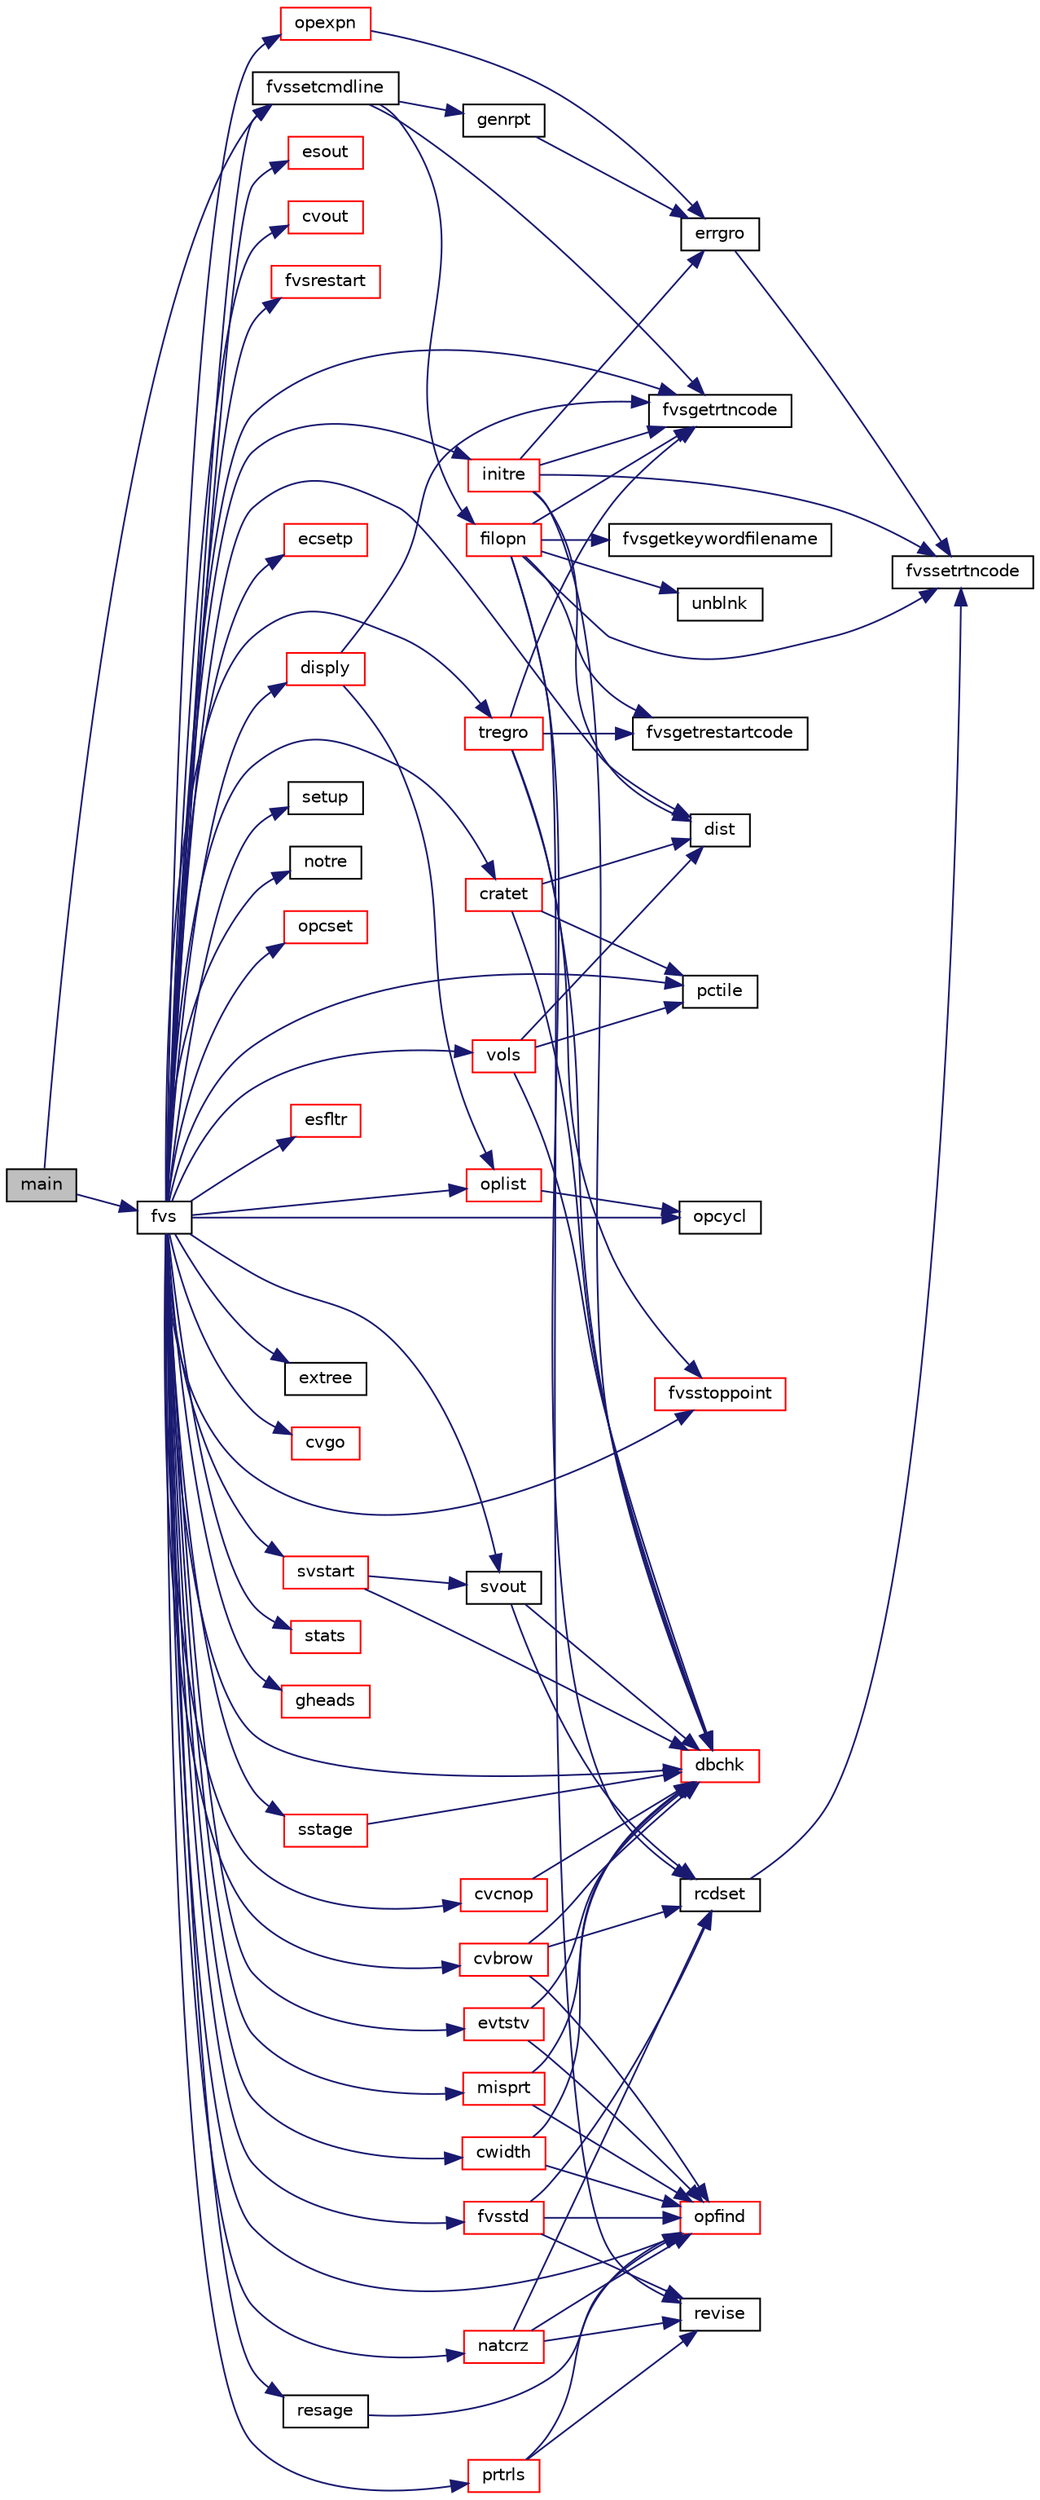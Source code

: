 digraph "main"
{
  edge [fontname="Helvetica",fontsize="10",labelfontname="Helvetica",labelfontsize="10"];
  node [fontname="Helvetica",fontsize="10",shape=record];
  rankdir="LR";
  Node1 [label="main",height=0.2,width=0.4,color="black", fillcolor="grey75", style="filled", fontcolor="black"];
  Node1 -> Node2 [color="midnightblue",fontsize="10",style="solid",fontname="Helvetica"];
  Node2 [label="fvssetcmdline",height=0.2,width=0.4,color="black", fillcolor="white", style="filled",URL="$cmdline_8f.html#a93fa3816263174551e4429ac1e4a57dc"];
  Node2 -> Node3 [color="midnightblue",fontsize="10",style="solid",fontname="Helvetica"];
  Node3 [label="genrpt",height=0.2,width=0.4,color="black", fillcolor="white", style="filled",URL="$genrpt_8f.html#a069559599df421694b80811b7211fd3e"];
  Node3 -> Node4 [color="midnightblue",fontsize="10",style="solid",fontname="Helvetica"];
  Node4 [label="errgro",height=0.2,width=0.4,color="black", fillcolor="white", style="filled",URL="$errgro_8f.html#a638bc8982f252f2894cb512c31d9890a"];
  Node4 -> Node5 [color="midnightblue",fontsize="10",style="solid",fontname="Helvetica"];
  Node5 [label="fvssetrtncode",height=0.2,width=0.4,color="black", fillcolor="white", style="filled",URL="$cmdline_8f.html#a079170808ee3336a99645e9e57dfe5a9"];
  Node2 -> Node6 [color="midnightblue",fontsize="10",style="solid",fontname="Helvetica"];
  Node6 [label="filopn",height=0.2,width=0.4,color="red", fillcolor="white", style="filled",URL="$filopn_8f.html#a7e662e1fa21dd05b8dbb9e7e93333dd3"];
  Node6 -> Node7 [color="midnightblue",fontsize="10",style="solid",fontname="Helvetica"];
  Node7 [label="fvsgetkeywordfilename",height=0.2,width=0.4,color="black", fillcolor="white", style="filled",URL="$cmdline_8f.html#a0e76754ef3361889b089410a750a9e0b"];
  Node6 -> Node8 [color="midnightblue",fontsize="10",style="solid",fontname="Helvetica"];
  Node8 [label="fvsgetrestartcode",height=0.2,width=0.4,color="black", fillcolor="white", style="filled",URL="$cmdline_8f.html#ad360cac679e2e38de9f2a9e42ec7cbf0"];
  Node6 -> Node5 [color="midnightblue",fontsize="10",style="solid",fontname="Helvetica"];
  Node6 -> Node9 [color="midnightblue",fontsize="10",style="solid",fontname="Helvetica"];
  Node9 [label="revise",height=0.2,width=0.4,color="black", fillcolor="white", style="filled",URL="$revise_8f.html#a760f6639eabbb44bc7694760f0598231"];
  Node6 -> Node10 [color="midnightblue",fontsize="10",style="solid",fontname="Helvetica"];
  Node10 [label="unblnk",height=0.2,width=0.4,color="black", fillcolor="white", style="filled",URL="$unblnk_8f.html#ada4793b5e4c31c39009e5ef38998e13f"];
  Node6 -> Node11 [color="midnightblue",fontsize="10",style="solid",fontname="Helvetica"];
  Node11 [label="rcdset",height=0.2,width=0.4,color="black", fillcolor="white", style="filled",URL="$rcdset_8f.html#a1dba8a40ee085d920a3ebb27fcd34a59"];
  Node11 -> Node5 [color="midnightblue",fontsize="10",style="solid",fontname="Helvetica"];
  Node6 -> Node12 [color="midnightblue",fontsize="10",style="solid",fontname="Helvetica"];
  Node12 [label="fvsgetrtncode",height=0.2,width=0.4,color="black", fillcolor="white", style="filled",URL="$cmdline_8f.html#a0772cb6ab1daa15981fb8fcb46971c27"];
  Node2 -> Node12 [color="midnightblue",fontsize="10",style="solid",fontname="Helvetica"];
  Node1 -> Node13 [color="midnightblue",fontsize="10",style="solid",fontname="Helvetica"];
  Node13 [label="fvs",height=0.2,width=0.4,color="black", fillcolor="white", style="filled",URL="$fvs_8f.html#a79a59c51df93e90f6ceede2435725715"];
  Node13 -> Node12 [color="midnightblue",fontsize="10",style="solid",fontname="Helvetica"];
  Node13 -> Node2 [color="midnightblue",fontsize="10",style="solid",fontname="Helvetica"];
  Node13 -> Node14 [color="midnightblue",fontsize="10",style="solid",fontname="Helvetica"];
  Node14 [label="fvsrestart",height=0.2,width=0.4,color="red", fillcolor="white", style="filled",URL="$cmdline_8f.html#af40f454bb5864c3c4d4b9cf0a62ca33b"];
  Node13 -> Node15 [color="midnightblue",fontsize="10",style="solid",fontname="Helvetica"];
  Node15 [label="initre",height=0.2,width=0.4,color="red", fillcolor="white", style="filled",URL="$initre_8f.html#aa206ccc98f975010166e63c62da81456"];
  Node15 -> Node12 [color="midnightblue",fontsize="10",style="solid",fontname="Helvetica"];
  Node15 -> Node5 [color="midnightblue",fontsize="10",style="solid",fontname="Helvetica"];
  Node15 -> Node4 [color="midnightblue",fontsize="10",style="solid",fontname="Helvetica"];
  Node15 -> Node16 [color="midnightblue",fontsize="10",style="solid",fontname="Helvetica"];
  Node16 [label="dbchk",height=0.2,width=0.4,color="red", fillcolor="white", style="filled",URL="$dbchk_8f.html#a50e82b8d87ebaeb63d8e1abab05bc20b"];
  Node15 -> Node17 [color="midnightblue",fontsize="10",style="solid",fontname="Helvetica"];
  Node17 [label="dist",height=0.2,width=0.4,color="black", fillcolor="white", style="filled",URL="$dist_8f.html#afe8418c76796bf6d8e4a91ec63dd0b85"];
  Node13 -> Node16 [color="midnightblue",fontsize="10",style="solid",fontname="Helvetica"];
  Node13 -> Node18 [color="midnightblue",fontsize="10",style="solid",fontname="Helvetica"];
  Node18 [label="ecsetp",height=0.2,width=0.4,color="red", fillcolor="white", style="filled",URL="$ecsetp_8f.html#aeabf9b84d04e7b9380df9531d6f8b55c"];
  Node13 -> Node19 [color="midnightblue",fontsize="10",style="solid",fontname="Helvetica"];
  Node19 [label="opexpn",height=0.2,width=0.4,color="red", fillcolor="white", style="filled",URL="$opexpn_8f.html#a8b3c016c0a92a5258f80a0ddba54b5e7"];
  Node19 -> Node4 [color="midnightblue",fontsize="10",style="solid",fontname="Helvetica"];
  Node13 -> Node20 [color="midnightblue",fontsize="10",style="solid",fontname="Helvetica"];
  Node20 [label="opcycl",height=0.2,width=0.4,color="black", fillcolor="white", style="filled",URL="$opcycl_8f.html#a16a500b612882c83d9570f3dd7bd8eae"];
  Node13 -> Node21 [color="midnightblue",fontsize="10",style="solid",fontname="Helvetica"];
  Node21 [label="oplist",height=0.2,width=0.4,color="red", fillcolor="white", style="filled",URL="$oplist_8f.html#af03167443672e110124f8cbdc1e2bdd9"];
  Node21 -> Node20 [color="midnightblue",fontsize="10",style="solid",fontname="Helvetica"];
  Node13 -> Node22 [color="midnightblue",fontsize="10",style="solid",fontname="Helvetica"];
  Node22 [label="setup",height=0.2,width=0.4,color="black", fillcolor="white", style="filled",URL="$setup_8f.html#a776bd71acb1bba84c11a03c6e27bd8a9"];
  Node13 -> Node23 [color="midnightblue",fontsize="10",style="solid",fontname="Helvetica"];
  Node23 [label="notre",height=0.2,width=0.4,color="black", fillcolor="white", style="filled",URL="$notre_8f.html#ab75e1dbc7775eb2a62a969260dc96334"];
  Node13 -> Node24 [color="midnightblue",fontsize="10",style="solid",fontname="Helvetica"];
  Node24 [label="opcset",height=0.2,width=0.4,color="red", fillcolor="white", style="filled",URL="$opcset_8f.html#adf8866710db6dbf26e1a8cd03d5399b8"];
  Node13 -> Node25 [color="midnightblue",fontsize="10",style="solid",fontname="Helvetica"];
  Node25 [label="cratet",height=0.2,width=0.4,color="red", fillcolor="white", style="filled",URL="$cratet_8f90.html#ac1eede0daec03075b38e501bbd55098c"];
  Node25 -> Node16 [color="midnightblue",fontsize="10",style="solid",fontname="Helvetica"];
  Node25 -> Node26 [color="midnightblue",fontsize="10",style="solid",fontname="Helvetica"];
  Node26 [label="pctile",height=0.2,width=0.4,color="black", fillcolor="white", style="filled",URL="$pctile_8f.html#a12d7263064b7cef81de7e72852800b83"];
  Node25 -> Node17 [color="midnightblue",fontsize="10",style="solid",fontname="Helvetica"];
  Node13 -> Node27 [color="midnightblue",fontsize="10",style="solid",fontname="Helvetica"];
  Node27 [label="esfltr",height=0.2,width=0.4,color="red", fillcolor="white", style="filled",URL="$esfltr_8f.html#a2129d814780e93e97e1e633651895c9f"];
  Node13 -> Node28 [color="midnightblue",fontsize="10",style="solid",fontname="Helvetica"];
  Node28 [label="cwidth",height=0.2,width=0.4,color="red", fillcolor="white", style="filled",URL="$cwidth_8f.html#a1a32f65f2daba2cdeb93d7f223f2f175"];
  Node28 -> Node16 [color="midnightblue",fontsize="10",style="solid",fontname="Helvetica"];
  Node28 -> Node29 [color="midnightblue",fontsize="10",style="solid",fontname="Helvetica"];
  Node29 [label="opfind",height=0.2,width=0.4,color="red", fillcolor="white", style="filled",URL="$opfind_8f.html#a324ef558c0f597354b656e718563559e"];
  Node13 -> Node30 [color="midnightblue",fontsize="10",style="solid",fontname="Helvetica"];
  Node30 [label="vols",height=0.2,width=0.4,color="red", fillcolor="white", style="filled",URL="$vols_8f.html#a9cbf8888d0763b1c8cd5a131581beb99"];
  Node30 -> Node16 [color="midnightblue",fontsize="10",style="solid",fontname="Helvetica"];
  Node30 -> Node26 [color="midnightblue",fontsize="10",style="solid",fontname="Helvetica"];
  Node30 -> Node17 [color="midnightblue",fontsize="10",style="solid",fontname="Helvetica"];
  Node13 -> Node26 [color="midnightblue",fontsize="10",style="solid",fontname="Helvetica"];
  Node13 -> Node17 [color="midnightblue",fontsize="10",style="solid",fontname="Helvetica"];
  Node13 -> Node31 [color="midnightblue",fontsize="10",style="solid",fontname="Helvetica"];
  Node31 [label="extree",height=0.2,width=0.4,color="black", fillcolor="white", style="filled",URL="$extree_8f.html#a859bfec4260dfe838ec9843097a5d450"];
  Node13 -> Node32 [color="midnightblue",fontsize="10",style="solid",fontname="Helvetica"];
  Node32 [label="cvgo",height=0.2,width=0.4,color="red", fillcolor="white", style="filled",URL="$cvgo_8f.html#a198e8fab901513459ce05248f4ef563c"];
  Node13 -> Node33 [color="midnightblue",fontsize="10",style="solid",fontname="Helvetica"];
  Node33 [label="cvbrow",height=0.2,width=0.4,color="red", fillcolor="white", style="filled",URL="$cvbrow_8f.html#adb060990a196bce1afb48f49ad57a3aa"];
  Node33 -> Node16 [color="midnightblue",fontsize="10",style="solid",fontname="Helvetica"];
  Node33 -> Node29 [color="midnightblue",fontsize="10",style="solid",fontname="Helvetica"];
  Node33 -> Node11 [color="midnightblue",fontsize="10",style="solid",fontname="Helvetica"];
  Node13 -> Node34 [color="midnightblue",fontsize="10",style="solid",fontname="Helvetica"];
  Node34 [label="cvcnop",height=0.2,width=0.4,color="red", fillcolor="white", style="filled",URL="$cvcnop_8f.html#aa3f632e38217c5dbccdaa17d591ce32c"];
  Node34 -> Node16 [color="midnightblue",fontsize="10",style="solid",fontname="Helvetica"];
  Node13 -> Node35 [color="midnightblue",fontsize="10",style="solid",fontname="Helvetica"];
  Node35 [label="stats",height=0.2,width=0.4,color="red", fillcolor="white", style="filled",URL="$stats_8f.html#af4b36f65fb4a3e22fbecf9dc5b5b646b"];
  Node13 -> Node36 [color="midnightblue",fontsize="10",style="solid",fontname="Helvetica"];
  Node36 [label="gheads",height=0.2,width=0.4,color="red", fillcolor="white", style="filled",URL="$gheads_8f.html#a7d6a0ee27c8eaf2bbb9b5e1883308c87"];
  Node13 -> Node37 [color="midnightblue",fontsize="10",style="solid",fontname="Helvetica"];
  Node37 [label="disply",height=0.2,width=0.4,color="red", fillcolor="white", style="filled",URL="$disply_8f.html#a40c3d506a5ba7894f7c12ab4cf25b4c2"];
  Node37 -> Node12 [color="midnightblue",fontsize="10",style="solid",fontname="Helvetica"];
  Node37 -> Node21 [color="midnightblue",fontsize="10",style="solid",fontname="Helvetica"];
  Node13 -> Node38 [color="midnightblue",fontsize="10",style="solid",fontname="Helvetica"];
  Node38 [label="misprt",height=0.2,width=0.4,color="red", fillcolor="white", style="filled",URL="$misprt_8f.html#a4cbc1726f003f75950cf386f958ec66e"];
  Node38 -> Node16 [color="midnightblue",fontsize="10",style="solid",fontname="Helvetica"];
  Node38 -> Node29 [color="midnightblue",fontsize="10",style="solid",fontname="Helvetica"];
  Node13 -> Node39 [color="midnightblue",fontsize="10",style="solid",fontname="Helvetica"];
  Node39 [label="prtrls",height=0.2,width=0.4,color="red", fillcolor="white", style="filled",URL="$prtrls_8f90.html#a0e02604dd6efe62cc71351134db26938"];
  Node39 -> Node29 [color="midnightblue",fontsize="10",style="solid",fontname="Helvetica"];
  Node39 -> Node9 [color="midnightblue",fontsize="10",style="solid",fontname="Helvetica"];
  Node13 -> Node40 [color="midnightblue",fontsize="10",style="solid",fontname="Helvetica"];
  Node40 [label="svstart",height=0.2,width=0.4,color="red", fillcolor="white", style="filled",URL="$svstart_8f.html#a910ef4cf3d238a4a476d6017a668daf9"];
  Node40 -> Node16 [color="midnightblue",fontsize="10",style="solid",fontname="Helvetica"];
  Node40 -> Node41 [color="midnightblue",fontsize="10",style="solid",fontname="Helvetica"];
  Node41 [label="svout",height=0.2,width=0.4,color="black", fillcolor="white", style="filled",URL="$svout_8f.html#a8c5f64a04396e1839a97dd3c049fceb3"];
  Node41 -> Node16 [color="midnightblue",fontsize="10",style="solid",fontname="Helvetica"];
  Node41 -> Node11 [color="midnightblue",fontsize="10",style="solid",fontname="Helvetica"];
  Node13 -> Node42 [color="midnightblue",fontsize="10",style="solid",fontname="Helvetica"];
  Node42 [label="fvsstd",height=0.2,width=0.4,color="red", fillcolor="white", style="filled",URL="$fvsstd_8f.html#af967665a4131f92fe0ea151a80ae000c"];
  Node42 -> Node29 [color="midnightblue",fontsize="10",style="solid",fontname="Helvetica"];
  Node42 -> Node11 [color="midnightblue",fontsize="10",style="solid",fontname="Helvetica"];
  Node42 -> Node9 [color="midnightblue",fontsize="10",style="solid",fontname="Helvetica"];
  Node13 -> Node43 [color="midnightblue",fontsize="10",style="solid",fontname="Helvetica"];
  Node43 [label="natcrz",height=0.2,width=0.4,color="red", fillcolor="white", style="filled",URL="$natcrz_8f.html#ab060aabf4cca6016035e11c52e5a0095"];
  Node43 -> Node29 [color="midnightblue",fontsize="10",style="solid",fontname="Helvetica"];
  Node43 -> Node11 [color="midnightblue",fontsize="10",style="solid",fontname="Helvetica"];
  Node43 -> Node9 [color="midnightblue",fontsize="10",style="solid",fontname="Helvetica"];
  Node13 -> Node44 [color="midnightblue",fontsize="10",style="solid",fontname="Helvetica"];
  Node44 [label="evtstv",height=0.2,width=0.4,color="red", fillcolor="white", style="filled",URL="$evtstv_8f.html#a3fd30ce7af0aa15ef35a628a474970cf"];
  Node44 -> Node16 [color="midnightblue",fontsize="10",style="solid",fontname="Helvetica"];
  Node44 -> Node29 [color="midnightblue",fontsize="10",style="solid",fontname="Helvetica"];
  Node13 -> Node45 [color="midnightblue",fontsize="10",style="solid",fontname="Helvetica"];
  Node45 [label="tregro",height=0.2,width=0.4,color="red", fillcolor="white", style="filled",URL="$tregro_8f.html#a0ef30bc69429f162dbe02c8fd3ae28d9"];
  Node45 -> Node16 [color="midnightblue",fontsize="10",style="solid",fontname="Helvetica"];
  Node45 -> Node8 [color="midnightblue",fontsize="10",style="solid",fontname="Helvetica"];
  Node45 -> Node46 [color="midnightblue",fontsize="10",style="solid",fontname="Helvetica"];
  Node46 [label="fvsstoppoint",height=0.2,width=0.4,color="red", fillcolor="white", style="filled",URL="$cmdline_8f.html#af76f3c19404318f10236cae406be7430"];
  Node45 -> Node12 [color="midnightblue",fontsize="10",style="solid",fontname="Helvetica"];
  Node13 -> Node47 [color="midnightblue",fontsize="10",style="solid",fontname="Helvetica"];
  Node47 [label="resage",height=0.2,width=0.4,color="black", fillcolor="white", style="filled",URL="$resage_8f.html#a6ce1c96757accea78ee671341f922368"];
  Node47 -> Node29 [color="midnightblue",fontsize="10",style="solid",fontname="Helvetica"];
  Node13 -> Node29 [color="midnightblue",fontsize="10",style="solid",fontname="Helvetica"];
  Node13 -> Node46 [color="midnightblue",fontsize="10",style="solid",fontname="Helvetica"];
  Node13 -> Node48 [color="midnightblue",fontsize="10",style="solid",fontname="Helvetica"];
  Node48 [label="sstage",height=0.2,width=0.4,color="red", fillcolor="white", style="filled",URL="$sstage_8f.html#a6750c588bfb9f44874ad27e96750e458"];
  Node48 -> Node16 [color="midnightblue",fontsize="10",style="solid",fontname="Helvetica"];
  Node13 -> Node41 [color="midnightblue",fontsize="10",style="solid",fontname="Helvetica"];
  Node13 -> Node49 [color="midnightblue",fontsize="10",style="solid",fontname="Helvetica"];
  Node49 [label="esout",height=0.2,width=0.4,color="red", fillcolor="white", style="filled",URL="$esout_8f.html#aee6e3a0f2df745f03441c52e08cc6780"];
  Node13 -> Node50 [color="midnightblue",fontsize="10",style="solid",fontname="Helvetica"];
  Node50 [label="cvout",height=0.2,width=0.4,color="red", fillcolor="white", style="filled",URL="$cvout_8f.html#a17df2b8f874022a60715edd0f3a4d425"];
}

